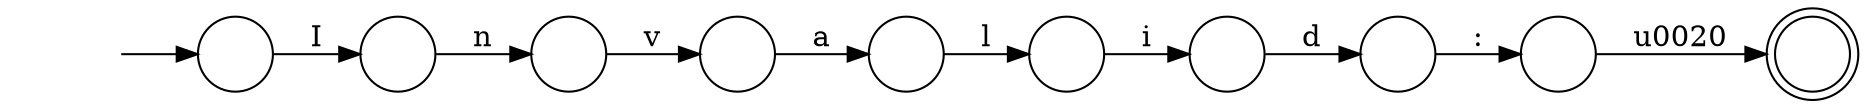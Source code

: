 digraph Automaton {
  rankdir = LR;
  0 [shape=doublecircle,label=""];
  1 [shape=circle,label=""];
  initial [shape=plaintext,label=""];
  initial -> 1
  1 -> 7 [label="I"]
  2 [shape=circle,label=""];
  2 -> 9 [label="a"]
  3 [shape=circle,label=""];
  3 -> 0 [label="\u0020"]
  4 [shape=circle,label=""];
  4 -> 3 [label=":"]
  5 [shape=circle,label=""];
  5 -> 2 [label="v"]
  6 [shape=circle,label=""];
  6 -> 8 [label="i"]
  7 [shape=circle,label=""];
  7 -> 5 [label="n"]
  8 [shape=circle,label=""];
  8 -> 4 [label="d"]
  9 [shape=circle,label=""];
  9 -> 6 [label="l"]
}

